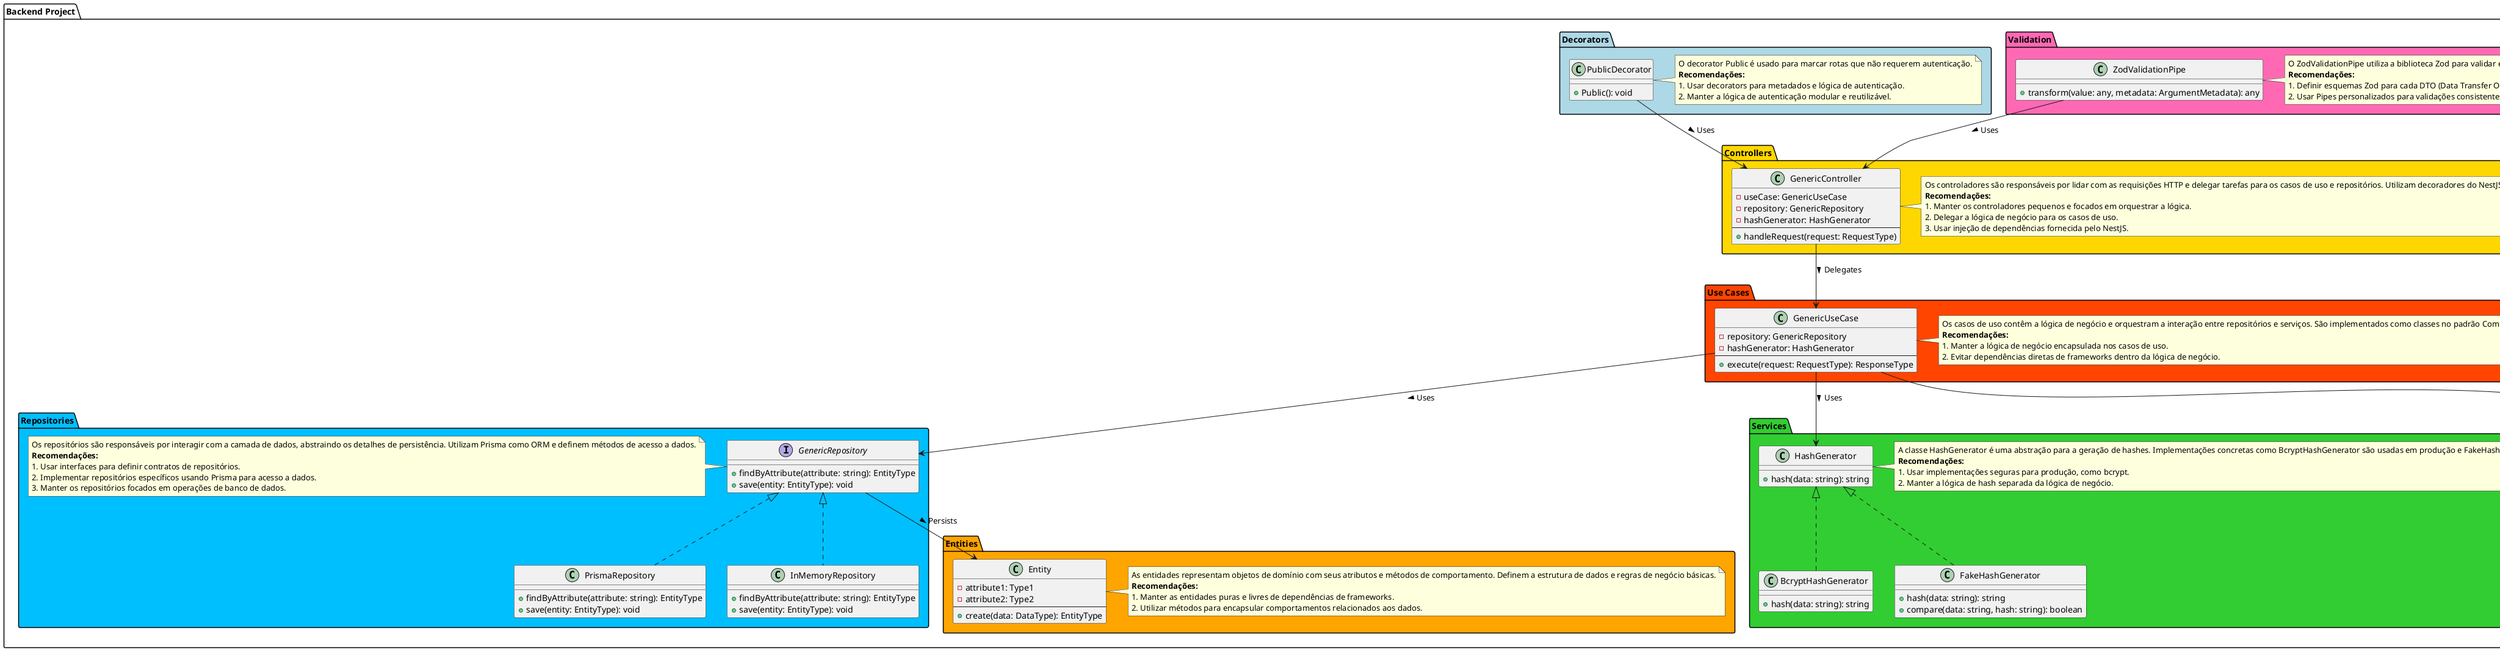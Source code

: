 @startuml arquitetura_backend

package "Backend Project" {

    package "Controllers" #FFD700 {
        class GenericController {
            - useCase: GenericUseCase
            - repository: GenericRepository
            - hashGenerator: HashGenerator
            ----
            + handleRequest(request: RequestType)
        }
        note right of GenericController
            Os controladores são responsáveis por lidar com as requisições HTTP e delegar tarefas para os casos de uso e repositórios. Utilizam decoradores do NestJS (@Controller, @Post, @Body, @UsePipes) e fazem validações com Zod e Pipes personalizados.
            **Recomendações:**
            1. Manter os controladores pequenos e focados em orquestrar a lógica.
            2. Delegar a lógica de negócio para os casos de uso.
            3. Usar injeção de dependências fornecida pelo NestJS.
        end note
    }

    package "Use Cases" #FF4500 {
        class GenericUseCase {
            - repository: GenericRepository
            - hashGenerator: HashGenerator
            ----
            + execute(request: RequestType): ResponseType
        }
        note right of GenericUseCase
            Os casos de uso contêm a lógica de negócio e orquestram a interação entre repositórios e serviços. São implementados como classes no padrão Command e manipulam a lógica de negócio principal.
            **Recomendações:**
            1. Manter a lógica de negócio encapsulada nos casos de uso.
            2. Evitar dependências diretas de frameworks dentro da lógica de negócio.
        end note
    }

    package "Repositories" #00BFFF {
        interface GenericRepository {
            + findByAttribute(attribute: string): EntityType
            + save(entity: EntityType): void
        }
         note left of GenericRepository
            Os repositórios são responsáveis por interagir com a camada de dados, abstraindo os detalhes de persistência. Utilizam Prisma como ORM e definem métodos de acesso a dados.
            **Recomendações:**
            1. Usar interfaces para definir contratos de repositórios.
            2. Implementar repositórios específicos usando Prisma para acesso a dados.
            3. Manter os repositórios focados em operações de banco de dados.
        end note
        class PrismaRepository implements GenericRepository {
            + findByAttribute(attribute: string): EntityType
            + save(entity: EntityType): void
        }
        class InMemoryRepository implements GenericRepository {
            + findByAttribute(attribute: string): EntityType
            + save(entity: EntityType): void
        }  
    }

    package "Services" #32CD32 {
        class HashGenerator {
            + hash(data: string): string
        }
        class BcryptHashGenerator implements HashGenerator {
            + hash(data: string): string
        }
        class FakeHashGenerator implements HashGenerator {
            + hash(data: string): string
            + compare(data: string, hash: string): boolean
        }
        note right of HashGenerator
            A classe HashGenerator é uma abstração para a geração de hashes. Implementações concretas como BcryptHashGenerator são usadas em produção e FakeHashGenerator para testes.
            **Recomendações:**
            1. Usar implementações seguras para produção, como bcrypt.
            2. Manter a lógica de hash separada da lógica de negócio.
        end note
    }

    package "Entities" #FFA500 {
        class Entity {
            - attribute1: Type1
            - attribute2: Type2
            ----
            + create(data: DataType): EntityType
        }
        note right of Entity
            As entidades representam objetos de domínio com seus atributos e métodos de comportamento. Definem a estrutura de dados e regras de negócio básicas.
            **Recomendações:**
            1. Manter as entidades puras e livres de dependências de frameworks.
            2. Utilizar métodos para encapsular comportamentos relacionados aos dados.
        end note
    }

    package "Validation" #FF69B4 {
        class ZodValidationPipe {
            + transform(value: any, metadata: ArgumentMetadata): any
        }
        note right of ZodValidationPipe
            O ZodValidationPipe utiliza a biblioteca Zod para validar e transformar dados de entrada nos controladores.
            **Recomendações:**
            1. Definir esquemas Zod para cada DTO (Data Transfer Object).
            2. Usar Pipes personalizados para validações consistentes e reutilizáveis.
        end note
    }

    package "Errors" #FF6347 {
        class UseCaseError {}
        class EntityAlreadyExistsError extends UseCaseError {
            + constructor(attribute: string)
        }
        note right of EntityAlreadyExistsError
            As classes de erro são usadas para representar erros específicos em casos de uso.
            **Recomendações:**
            1. Definir erros específicos para diferentes falhas de casos de uso.
            2. Manter a hierarquia de erros clara e documentada.
        end note
    }

    package "Decorators" #ADD8E6 {
        class PublicDecorator {
            + Public(): void
        }
        note right of PublicDecorator
            O decorator Public é usado para marcar rotas que não requerem autenticação.
            **Recomendações:**
            1. Usar decorators para metadados e lógica de autenticação.
            2. Manter a lógica de autenticação modular e reutilizável.
        end note
    }

}

GenericController --> GenericUseCase : "Delegates >"
GenericUseCase --> GenericRepository : "Uses >"
GenericUseCase --> HashGenerator : "Uses >"
GenericRepository --> Entity : "Persists >"
ZodValidationPipe --> GenericController : "Uses >"
EntityAlreadyExistsError <|-- UseCaseError
PublicDecorator --> GenericController : "Uses >"
GenericUseCase --> EntityAlreadyExistsError : "Throws >"

@enduml
